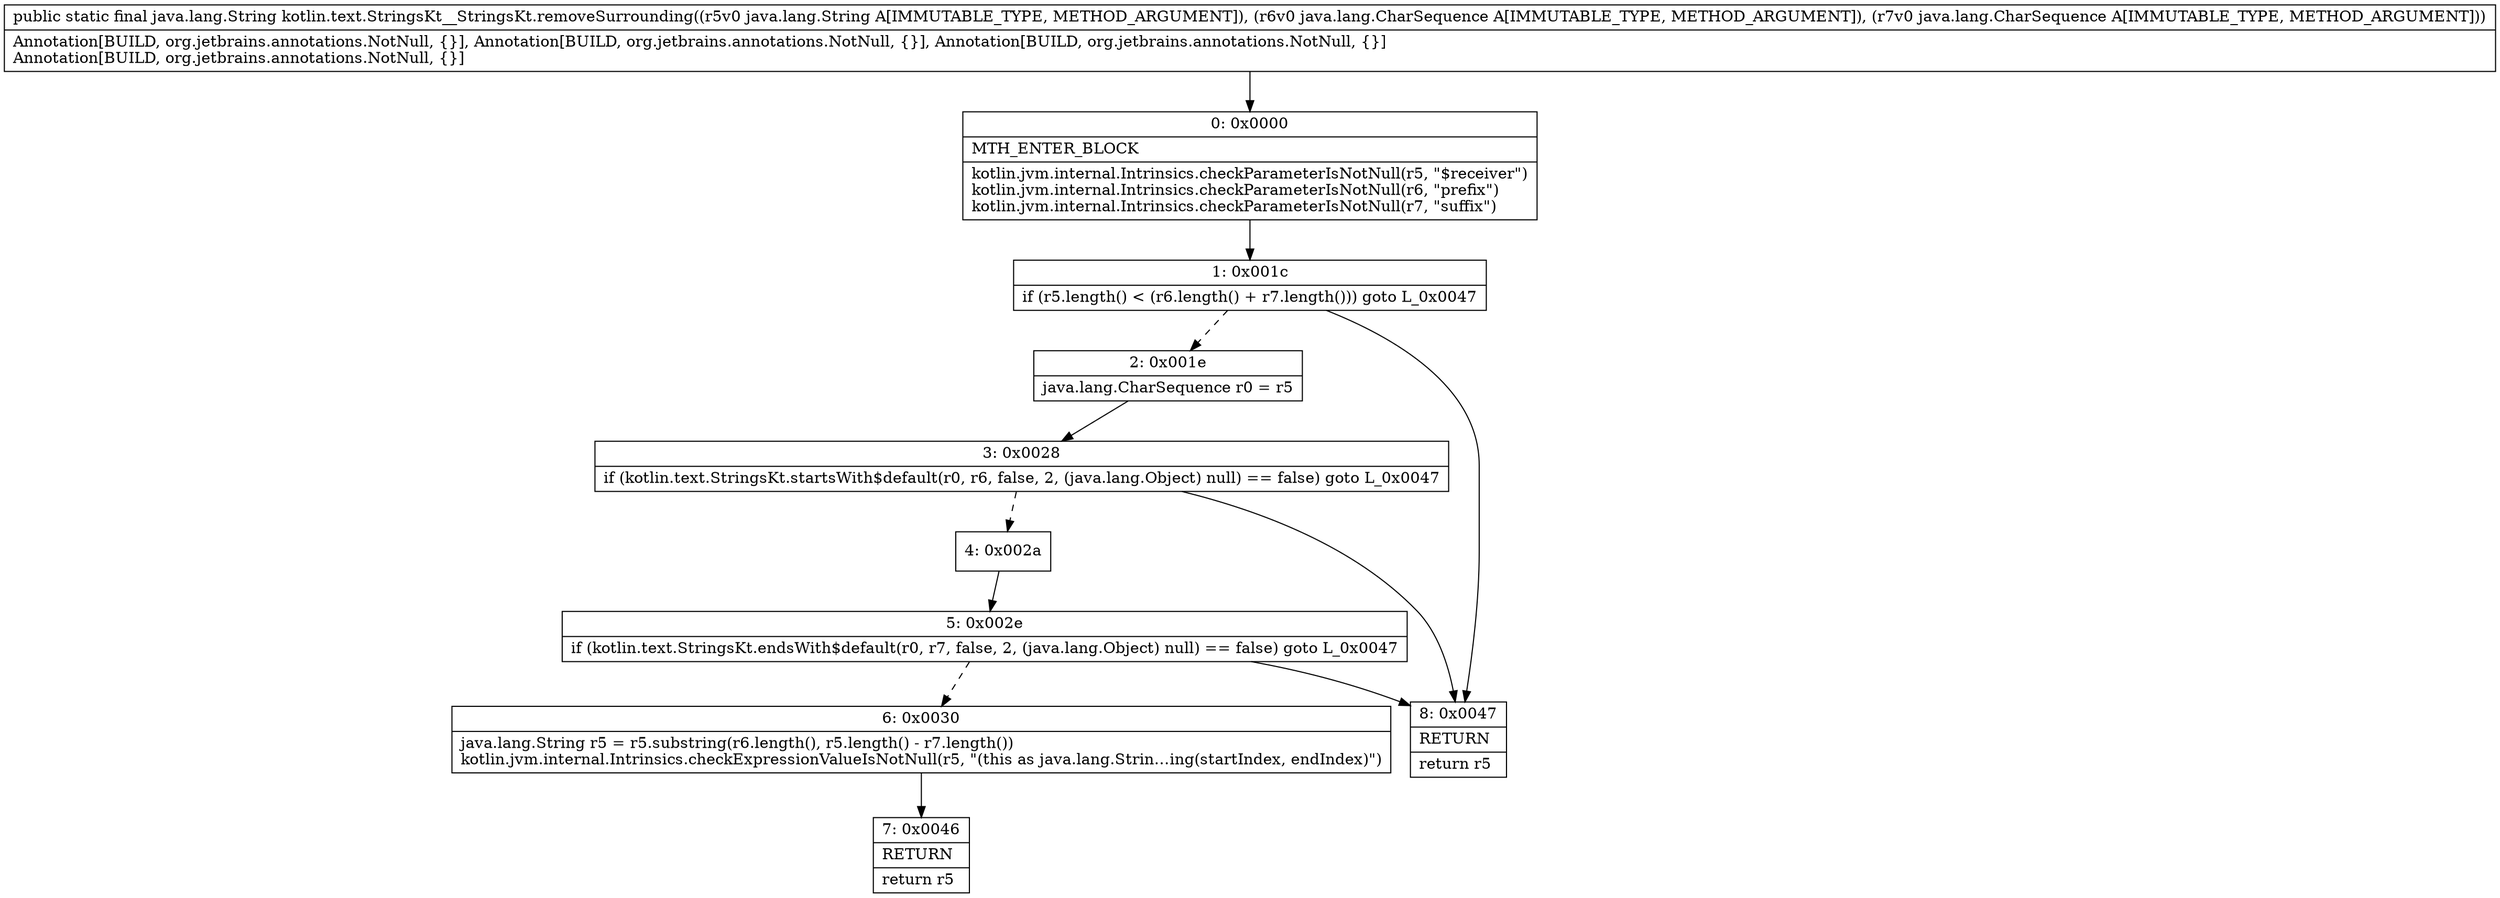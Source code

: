 digraph "CFG forkotlin.text.StringsKt__StringsKt.removeSurrounding(Ljava\/lang\/String;Ljava\/lang\/CharSequence;Ljava\/lang\/CharSequence;)Ljava\/lang\/String;" {
Node_0 [shape=record,label="{0\:\ 0x0000|MTH_ENTER_BLOCK\l|kotlin.jvm.internal.Intrinsics.checkParameterIsNotNull(r5, \"$receiver\")\lkotlin.jvm.internal.Intrinsics.checkParameterIsNotNull(r6, \"prefix\")\lkotlin.jvm.internal.Intrinsics.checkParameterIsNotNull(r7, \"suffix\")\l}"];
Node_1 [shape=record,label="{1\:\ 0x001c|if (r5.length() \< (r6.length() + r7.length())) goto L_0x0047\l}"];
Node_2 [shape=record,label="{2\:\ 0x001e|java.lang.CharSequence r0 = r5\l}"];
Node_3 [shape=record,label="{3\:\ 0x0028|if (kotlin.text.StringsKt.startsWith$default(r0, r6, false, 2, (java.lang.Object) null) == false) goto L_0x0047\l}"];
Node_4 [shape=record,label="{4\:\ 0x002a}"];
Node_5 [shape=record,label="{5\:\ 0x002e|if (kotlin.text.StringsKt.endsWith$default(r0, r7, false, 2, (java.lang.Object) null) == false) goto L_0x0047\l}"];
Node_6 [shape=record,label="{6\:\ 0x0030|java.lang.String r5 = r5.substring(r6.length(), r5.length() \- r7.length())\lkotlin.jvm.internal.Intrinsics.checkExpressionValueIsNotNull(r5, \"(this as java.lang.Strin…ing(startIndex, endIndex)\")\l}"];
Node_7 [shape=record,label="{7\:\ 0x0046|RETURN\l|return r5\l}"];
Node_8 [shape=record,label="{8\:\ 0x0047|RETURN\l|return r5\l}"];
MethodNode[shape=record,label="{public static final java.lang.String kotlin.text.StringsKt__StringsKt.removeSurrounding((r5v0 java.lang.String A[IMMUTABLE_TYPE, METHOD_ARGUMENT]), (r6v0 java.lang.CharSequence A[IMMUTABLE_TYPE, METHOD_ARGUMENT]), (r7v0 java.lang.CharSequence A[IMMUTABLE_TYPE, METHOD_ARGUMENT]))  | Annotation[BUILD, org.jetbrains.annotations.NotNull, \{\}], Annotation[BUILD, org.jetbrains.annotations.NotNull, \{\}], Annotation[BUILD, org.jetbrains.annotations.NotNull, \{\}]\lAnnotation[BUILD, org.jetbrains.annotations.NotNull, \{\}]\l}"];
MethodNode -> Node_0;
Node_0 -> Node_1;
Node_1 -> Node_2[style=dashed];
Node_1 -> Node_8;
Node_2 -> Node_3;
Node_3 -> Node_4[style=dashed];
Node_3 -> Node_8;
Node_4 -> Node_5;
Node_5 -> Node_6[style=dashed];
Node_5 -> Node_8;
Node_6 -> Node_7;
}

